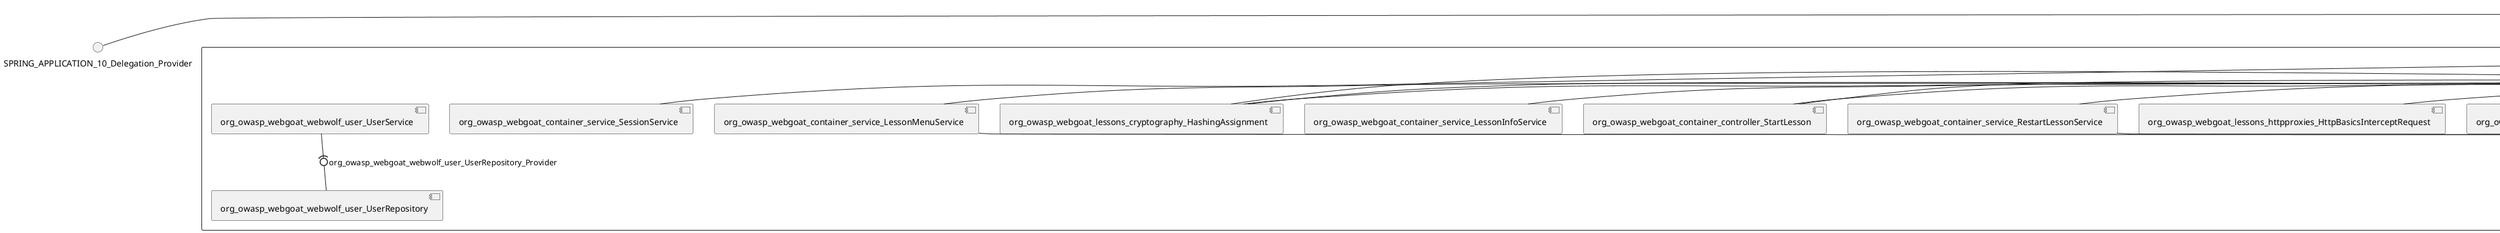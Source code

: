 @startuml
skinparam fixCircleLabelOverlapping true
skinparam componentStyle uml2
() SPRING_APPLICATION_10_Delegation_Provider
() SPRING_APPLICATION_11_Delegation_Provider
() SPRING_APPLICATION_12_Delegation_Provider
() SPRING_APPLICATION_13_Delegation_Provider
() SPRING_APPLICATION_14_Delegation_Provider
() SPRING_APPLICATION_15_Delegation_Provider
() SPRING_APPLICATION_16_Delegation_Provider
() SPRING_APPLICATION_2_Delegation_Provider
() SPRING_APPLICATION_3_Delegation_Provider
() SPRING_APPLICATION_4_Delegation_Provider
() SPRING_APPLICATION_5_Delegation_Provider
() SPRING_APPLICATION_6_Delegation_Provider
() SPRING_APPLICATION_7_Delegation_Provider
() SPRING_APPLICATION_8_Delegation_Provider
() SPRING_APPLICATION_9_Delegation_Provider
() SPRING_APPLICATION_BypassRestrictions_FieldRestrictions_POST_Delegation_Provider
() SPRING_APPLICATION_BypassRestrictions_frontendValidation_POST_Delegation_Provider
() SPRING_APPLICATION_ChromeDevTools_dummy_POST_Delegation_Provider
() SPRING_APPLICATION_ChromeDevTools_network_POST_Delegation_Provider
() SPRING_APPLICATION_CrossSiteScriptingStored_stored_xss_POST_Delegation_Provider
() SPRING_APPLICATION_CrossSiteScriptingStored_stored_xss_follow_up_POST_Delegation_Provider
() SPRING_APPLICATION_CrossSiteScripting_attack1_POST_Delegation_Provider
() SPRING_APPLICATION_CrossSiteScripting_attack3_POST_Delegation_Provider
() SPRING_APPLICATION_CrossSiteScripting_attack4_POST_Delegation_Provider
() SPRING_APPLICATION_CrossSiteScripting_attack5a_GET_Delegation_Provider
() SPRING_APPLICATION_CrossSiteScripting_attack6a_POST_Delegation_Provider
() SPRING_APPLICATION_CrossSiteScripting_dom_follow_up_POST_Delegation_Provider
() SPRING_APPLICATION_CrossSiteScripting_phone_home_xss_POST_Delegation_Provider
() SPRING_APPLICATION_CrossSiteScripting_quiz_GET_POST_Delegation_Provider
() SPRING_APPLICATION_Delegation_Provider
() SPRING_APPLICATION_GET_10_Delegation_Provider
() SPRING_APPLICATION_GET_11_Delegation_Provider
() SPRING_APPLICATION_GET_2_Delegation_Provider
() SPRING_APPLICATION_GET_3_Delegation_Provider
() SPRING_APPLICATION_GET_4_Delegation_Provider
() SPRING_APPLICATION_GET_5_Delegation_Provider
() SPRING_APPLICATION_GET_6_Delegation_Provider
() SPRING_APPLICATION_GET_7_Delegation_Provider
() SPRING_APPLICATION_GET_8_Delegation_Provider
() SPRING_APPLICATION_GET_9_Delegation_Provider
() SPRING_APPLICATION_GET_Delegation_Provider
() SPRING_APPLICATION_HtmlTampering_task_POST_Delegation_Provider
() SPRING_APPLICATION_HttpBasics_attack1_POST_Delegation_Provider
() SPRING_APPLICATION_HttpBasics_attack2_POST_Delegation_Provider
() SPRING_APPLICATION_IDOR_diff_attributes_POST_Delegation_Provider
() SPRING_APPLICATION_IDOR_login_POST_Delegation_Provider
() SPRING_APPLICATION_IDOR_profile_alt_path_POST_Delegation_Provider
() SPRING_APPLICATION_InsecureDeserialization_task_POST_Delegation_Provider
() SPRING_APPLICATION_InsecureLogin_Delegation_Provider
() SPRING_APPLICATION_JWT_decode_POST_Delegation_Provider
() SPRING_APPLICATION_JWT_jku_Delegation_Provider
() SPRING_APPLICATION_JWT_kid_Delegation_Provider
() SPRING_APPLICATION_JWT_quiz_GET_POST_Delegation_Provider
() SPRING_APPLICATION_JWT_refresh_Delegation_Provider
() SPRING_APPLICATION_JWT_secret_POST_Delegation_Provider
() SPRING_APPLICATION_JWT_votings_Delegation_Provider
() SPRING_APPLICATION_LogSpoofing_log_bleeding_POST_Delegation_Provider
() SPRING_APPLICATION_LogSpoofing_log_spoofing_POST_Delegation_Provider
() SPRING_APPLICATION_POST_10_Delegation_Provider
() SPRING_APPLICATION_POST_11_Delegation_Provider
() SPRING_APPLICATION_POST_12_Delegation_Provider
() SPRING_APPLICATION_POST_13_Delegation_Provider
() SPRING_APPLICATION_POST_14_Delegation_Provider
() SPRING_APPLICATION_POST_15_Delegation_Provider
() SPRING_APPLICATION_POST_16_Delegation_Provider
() SPRING_APPLICATION_POST_17_Delegation_Provider
() SPRING_APPLICATION_POST_18_Delegation_Provider
() SPRING_APPLICATION_POST_2_Delegation_Provider
() SPRING_APPLICATION_POST_3_Delegation_Provider
() SPRING_APPLICATION_POST_4_Delegation_Provider
() SPRING_APPLICATION_POST_5_Delegation_Provider
() SPRING_APPLICATION_POST_6_Delegation_Provider
() SPRING_APPLICATION_POST_7_Delegation_Provider
() SPRING_APPLICATION_POST_8_Delegation_Provider
() SPRING_APPLICATION_POST_9_Delegation_Provider
() SPRING_APPLICATION_POST_Delegation_Provider
() SPRING_APPLICATION_PUT_Delegation_Provider
() SPRING_APPLICATION_PasswordReset_ForgotPassword_create_password_reset_link_POST_Delegation_Provider
() SPRING_APPLICATION_PasswordReset_SecurityQuestions_POST_Delegation_Provider
() SPRING_APPLICATION_PasswordReset_reset_Delegation_Provider
() SPRING_APPLICATION_PasswordReset_simple_mail_reset_POST_Delegation_Provider
() SPRING_APPLICATION_PathTraversal_profile_picture_GET_Delegation_Provider
() SPRING_APPLICATION_PathTraversal_profile_picture_fix_GET_Delegation_Provider
() SPRING_APPLICATION_PathTraversal_profile_upload_POST_Delegation_Provider
() SPRING_APPLICATION_PathTraversal_profile_upload_fix_POST_Delegation_Provider
() SPRING_APPLICATION_PathTraversal_profile_upload_remove_user_input_POST_Delegation_Provider
() SPRING_APPLICATION_PathTraversal_random_POST_Delegation_Provider
() SPRING_APPLICATION_PathTraversal_random_picture_GET_Delegation_Provider
() SPRING_APPLICATION_PathTraversal_zip_slip_Delegation_Provider
() SPRING_APPLICATION_SSRF_task1_POST_Delegation_Provider
() SPRING_APPLICATION_SSRF_task2_POST_Delegation_Provider
() SPRING_APPLICATION_SecurePasswords_assignment_POST_Delegation_Provider
() SPRING_APPLICATION_SqlInjectionAdvanced_attack6a_POST_Delegation_Provider
() SPRING_APPLICATION_SqlInjectionAdvanced_attack6b_POST_Delegation_Provider
() SPRING_APPLICATION_SqlInjectionAdvanced_challenge_Login_POST_Delegation_Provider
() SPRING_APPLICATION_SqlInjectionAdvanced_challenge_PUT_Delegation_Provider
() SPRING_APPLICATION_SqlInjectionAdvanced_quiz_GET_POST_Delegation_Provider
() SPRING_APPLICATION_SqlInjectionMitigations_attack10a_POST_Delegation_Provider
() SPRING_APPLICATION_SqlInjectionMitigations_attack10b_POST_Delegation_Provider
() SPRING_APPLICATION_SqlInjectionMitigations_attack12a_POST_Delegation_Provider
() SPRING_APPLICATION_SqlInjectionMitigations_servers_GET_Delegation_Provider
() SPRING_APPLICATION_SqlInjection_assignment5a_POST_Delegation_Provider
() SPRING_APPLICATION_SqlInjection_assignment5b_POST_Delegation_Provider
() SPRING_APPLICATION_SqlInjection_attack10_POST_Delegation_Provider
() SPRING_APPLICATION_SqlInjection_attack2_POST_Delegation_Provider
() SPRING_APPLICATION_SqlInjection_attack3_POST_Delegation_Provider
() SPRING_APPLICATION_SqlInjection_attack4_POST_Delegation_Provider
() SPRING_APPLICATION_SqlInjection_attack5_POST_Delegation_Provider
() SPRING_APPLICATION_SqlInjection_attack8_POST_Delegation_Provider
() SPRING_APPLICATION_SqlInjection_attack9_POST_Delegation_Provider
() SPRING_APPLICATION_SqlOnlyInputValidationOnKeywords_attack_POST_Delegation_Provider
() SPRING_APPLICATION_SqlOnlyInputValidation_attack_POST_Delegation_Provider
() SPRING_APPLICATION_VulnerableComponents_attack1_POST_Delegation_Provider
() SPRING_APPLICATION_WebWolf_GET_Delegation_Provider
() SPRING_APPLICATION_WebWolf_landing_Delegation_Provider
() SPRING_APPLICATION_WebWolf_mail_Delegation_Provider
() SPRING_APPLICATION_challenge_1_POST_Delegation_Provider
() SPRING_APPLICATION_challenge_5_POST_Delegation_Provider
() SPRING_APPLICATION_challenge_7_Delegation_Provider
() SPRING_APPLICATION_challenge_8_Delegation_Provider
() SPRING_APPLICATION_challenge_logo_Delegation_Provider
() SPRING_APPLICATION_cia_quiz_GET_POST_Delegation_Provider
() SPRING_APPLICATION_clientSideFiltering_attack1_POST_Delegation_Provider
() SPRING_APPLICATION_clientSideFiltering_challenge_store_coupons_GET_Delegation_Provider
() SPRING_APPLICATION_clientSideFiltering_getItForFree_POST_Delegation_Provider
() SPRING_APPLICATION_clientSideFiltering_salaries_GET_Delegation_Provider
() SPRING_APPLICATION_crypto_encoding_basic_auth_POST_Delegation_Provider
() SPRING_APPLICATION_crypto_encoding_xor_POST_Delegation_Provider
() SPRING_APPLICATION_crypto_hashing_POST_Delegation_Provider
() SPRING_APPLICATION_crypto_secure_defaults_POST_Delegation_Provider
() SPRING_APPLICATION_crypto_signing_verify_POST_Delegation_Provider
() SPRING_APPLICATION_csrf_feedback_message_POST_Delegation_Provider
() SPRING_APPLICATION_csrf_review_POST_Delegation_Provider
() SPRING_APPLICATION_files_GET_Delegation_Provider
() SPRING_APPLICATION_fileupload_POST_Delegation_Provider
() SPRING_APPLICATION_jwt_Delegation_Provider
() SPRING_APPLICATION_landing_Delegation_Provider
() SPRING_APPLICATION_lesson_template_Delegation_Provider
() SPRING_APPLICATION_login_oauth_mvc_GET_Delegation_Provider
() SPRING_APPLICATION_mail_DELETE_GET_POST_Delegation_Provider
() SPRING_APPLICATION_register_mvc_POST_Delegation_Provider
() SPRING_APPLICATION_registration_GET_Delegation_Provider
() SPRING_APPLICATION_requests_GET_Delegation_Provider
() SPRING_APPLICATION_scoreboard_data_GET_Delegation_Provider
() SPRING_APPLICATION_server_directory_GET_Delegation_Provider
() SPRING_APPLICATION_service_debug_labels_mvc_Delegation_Provider
() SPRING_APPLICATION_service_lessonoverview_mvc_Delegation_Provider
() SPRING_APPLICATION_xxe_comments_GET_Delegation_Provider
rectangle System {
[org_owasp_webgoat_container_HammerHead] [[webgoat-webgoat.repository#_2zpPIm5SEe-nfrK2uHSA7A]]
[org_owasp_webgoat_container_WebWolfRedirect] [[webgoat-webgoat.repository#_2zpPIm5SEe-nfrK2uHSA7A]]
[org_owasp_webgoat_container_controller_StartLesson] [[webgoat-webgoat.repository#_2zpPIm5SEe-nfrK2uHSA7A]]
[org_owasp_webgoat_container_controller_Welcome] [[webgoat-webgoat.repository#_2zpPIm5SEe-nfrK2uHSA7A]]
[org_owasp_webgoat_container_i18n_PluginMessages_Provider] [[webgoat-webgoat.repository#_2zpPIm5SEe-nfrK2uHSA7A]]
[org_owasp_webgoat_container_report_ReportCardController] [[webgoat-webgoat.repository#_2zpPIm5SEe-nfrK2uHSA7A]]
[org_owasp_webgoat_container_service_EnvironmentService] [[webgoat-webgoat.repository#_2zpPIm5SEe-nfrK2uHSA7A]]
[org_owasp_webgoat_container_service_HintService] [[webgoat-webgoat.repository#_2zpPIm5SEe-nfrK2uHSA7A]]
[org_owasp_webgoat_container_service_LabelDebugService] [[webgoat-webgoat.repository#_2zpPIm5SEe-nfrK2uHSA7A]]
[org_owasp_webgoat_container_service_LabelService] [[webgoat-webgoat.repository#_2zpPIm5SEe-nfrK2uHSA7A]]
[org_owasp_webgoat_container_service_LessonInfoService] [[webgoat-webgoat.repository#_2zpPIm5SEe-nfrK2uHSA7A]]
[org_owasp_webgoat_container_service_LessonMenuService] [[webgoat-webgoat.repository#_2zpPIm5SEe-nfrK2uHSA7A]]
[org_owasp_webgoat_container_service_LessonProgressService] [[webgoat-webgoat.repository#_2zpPIm5SEe-nfrK2uHSA7A]]
[org_owasp_webgoat_container_service_LessonTitleService] [[webgoat-webgoat.repository#_2zpPIm5SEe-nfrK2uHSA7A]]
[org_owasp_webgoat_container_service_RestartLessonService] [[webgoat-webgoat.repository#_2zpPIm5SEe-nfrK2uHSA7A]]
[org_owasp_webgoat_container_service_SessionService] [[webgoat-webgoat.repository#_2zpPIm5SEe-nfrK2uHSA7A]]
[org_owasp_webgoat_container_session_UserSessionData_Provider] [[webgoat-webgoat.repository#_2zpPIm5SEe-nfrK2uHSA7A]]
[org_owasp_webgoat_container_session_WebSession_Provider] [[webgoat-webgoat.repository#_2zpPIm5SEe-nfrK2uHSA7A]]
[org_owasp_webgoat_container_users_RegistrationController] [[webgoat-webgoat.repository#_2zpPIm5SEe-nfrK2uHSA7A]]
[org_owasp_webgoat_container_users_Scoreboard] [[webgoat-webgoat.repository#_2zpPIm5SEe-nfrK2uHSA7A]]
[org_owasp_webgoat_container_users_UserProgressRepository] [[webgoat-webgoat.repository#_2zpPIm5SEe-nfrK2uHSA7A]]
[org_owasp_webgoat_container_users_UserRepository] [[webgoat-webgoat.repository#_2zpPIm5SEe-nfrK2uHSA7A]]
[org_owasp_webgoat_container_users_UserService] [[webgoat-webgoat.repository#_2zpPIm5SEe-nfrK2uHSA7A]]
[org_owasp_webgoat_lessons_authbypass_VerifyAccount] [[webgoat-webgoat.repository#_2zpPIm5SEe-nfrK2uHSA7A]]
[org_owasp_webgoat_lessons_bypassrestrictions_BypassRestrictionsFieldRestrictions] [[webgoat-webgoat.repository#_2zpPIm5SEe-nfrK2uHSA7A]]
[org_owasp_webgoat_lessons_bypassrestrictions_BypassRestrictionsFrontendValidation] [[webgoat-webgoat.repository#_2zpPIm5SEe-nfrK2uHSA7A]]
[org_owasp_webgoat_lessons_challenges_FlagController] [[webgoat-webgoat.repository#_2zpPIm5SEe-nfrK2uHSA7A]]
[org_owasp_webgoat_lessons_challenges_challenge1_Assignment1] [[webgoat-webgoat.repository#_2zpPIm5SEe-nfrK2uHSA7A]]
[org_owasp_webgoat_lessons_challenges_challenge1_ImageServlet] [[webgoat-webgoat.repository#_2zpPIm5SEe-nfrK2uHSA7A]]
[org_owasp_webgoat_lessons_challenges_challenge5_Assignment5] [[webgoat-webgoat.repository#_2zpPIm5SEe-nfrK2uHSA7A]]
[org_owasp_webgoat_lessons_challenges_challenge7_Assignment7] [[webgoat-webgoat.repository#_2zpPIm5SEe-nfrK2uHSA7A]]
[org_owasp_webgoat_lessons_challenges_challenge8_Assignment8] [[webgoat-webgoat.repository#_2zpPIm5SEe-nfrK2uHSA7A]]
[org_owasp_webgoat_lessons_chromedevtools_NetworkDummy] [[webgoat-webgoat.repository#_2zpPIm5SEe-nfrK2uHSA7A]]
[org_owasp_webgoat_lessons_chromedevtools_NetworkLesson] [[webgoat-webgoat.repository#_2zpPIm5SEe-nfrK2uHSA7A]]
[org_owasp_webgoat_lessons_cia_CIAQuiz] [[webgoat-webgoat.repository#_2zpPIm5SEe-nfrK2uHSA7A]]
[org_owasp_webgoat_lessons_clientsidefiltering_ClientSideFilteringAssignment] [[webgoat-webgoat.repository#_2zpPIm5SEe-nfrK2uHSA7A]]
[org_owasp_webgoat_lessons_clientsidefiltering_ClientSideFilteringFreeAssignment] [[webgoat-webgoat.repository#_2zpPIm5SEe-nfrK2uHSA7A]]
[org_owasp_webgoat_lessons_clientsidefiltering_Salaries] [[webgoat-webgoat.repository#_2zpPIm5SEe-nfrK2uHSA7A]]
[org_owasp_webgoat_lessons_clientsidefiltering_ShopEndpoint] [[webgoat-webgoat.repository#_2zpPIm5SEe-nfrK2uHSA7A]]
[org_owasp_webgoat_lessons_cryptography_EncodingAssignment] [[webgoat-webgoat.repository#_2zpPIm5SEe-nfrK2uHSA7A]]
[org_owasp_webgoat_lessons_cryptography_HashingAssignment] [[webgoat-webgoat.repository#_2zpPIm5SEe-nfrK2uHSA7A]]
[org_owasp_webgoat_lessons_cryptography_SecureDefaultsAssignment] [[webgoat-webgoat.repository#_2zpPIm5SEe-nfrK2uHSA7A]]
[org_owasp_webgoat_lessons_cryptography_SigningAssignment] [[webgoat-webgoat.repository#_2zpPIm5SEe-nfrK2uHSA7A]]
[org_owasp_webgoat_lessons_cryptography_XOREncodingAssignment] [[webgoat-webgoat.repository#_2zpPIm5SEe-nfrK2uHSA7A]]
[org_owasp_webgoat_lessons_csrf_CSRFConfirmFlag1] [[webgoat-webgoat.repository#_2zpPIm5SEe-nfrK2uHSA7A]]
[org_owasp_webgoat_lessons_csrf_CSRFFeedback] [[webgoat-webgoat.repository#_2zpPIm5SEe-nfrK2uHSA7A]]
[org_owasp_webgoat_lessons_csrf_CSRFGetFlag] [[webgoat-webgoat.repository#_2zpPIm5SEe-nfrK2uHSA7A]]
[org_owasp_webgoat_lessons_csrf_CSRFLogin] [[webgoat-webgoat.repository#_2zpPIm5SEe-nfrK2uHSA7A]]
[org_owasp_webgoat_lessons_csrf_ForgedReviews] [[webgoat-webgoat.repository#_2zpPIm5SEe-nfrK2uHSA7A]]
[org_owasp_webgoat_lessons_csrf_ObjectMapper_Provider] [[webgoat-webgoat.repository#_2zpPIm5SEe-nfrK2uHSA7A]]
[org_owasp_webgoat_lessons_deserialization_InsecureDeserializationTask] [[webgoat-webgoat.repository#_2zpPIm5SEe-nfrK2uHSA7A]]
[org_owasp_webgoat_lessons_hijacksession_HijackSessionAssignment] [[webgoat-webgoat.repository#_2zpPIm5SEe-nfrK2uHSA7A]]
[org_owasp_webgoat_lessons_hijacksession_cas_HijackSessionAuthenticationProvider] [[webgoat-webgoat.repository#_2zpPIm5SEe-nfrK2uHSA7A]]
[org_owasp_webgoat_lessons_htmltampering_HtmlTamperingTask] [[webgoat-webgoat.repository#_2zpPIm5SEe-nfrK2uHSA7A]]
[org_owasp_webgoat_lessons_httpbasics_HttpBasicsLesson] [[webgoat-webgoat.repository#_2zpPIm5SEe-nfrK2uHSA7A]]
[org_owasp_webgoat_lessons_httpbasics_HttpBasicsQuiz] [[webgoat-webgoat.repository#_2zpPIm5SEe-nfrK2uHSA7A]]
[org_owasp_webgoat_lessons_httpproxies_HttpBasicsInterceptRequest] [[webgoat-webgoat.repository#_2zpPIm5SEe-nfrK2uHSA7A]]
[org_owasp_webgoat_lessons_idor_IDORDiffAttributes] [[webgoat-webgoat.repository#_2zpPIm5SEe-nfrK2uHSA7A]]
[org_owasp_webgoat_lessons_idor_IDOREditOtherProfile] [[webgoat-webgoat.repository#_2zpPIm5SEe-nfrK2uHSA7A]]
[org_owasp_webgoat_lessons_idor_IDORLogin] [[webgoat-webgoat.repository#_2zpPIm5SEe-nfrK2uHSA7A]]
[org_owasp_webgoat_lessons_idor_IDORViewOtherProfile] [[webgoat-webgoat.repository#_2zpPIm5SEe-nfrK2uHSA7A]]
[org_owasp_webgoat_lessons_idor_IDORViewOwnProfile] [[webgoat-webgoat.repository#_2zpPIm5SEe-nfrK2uHSA7A]]
[org_owasp_webgoat_lessons_idor_IDORViewOwnProfileAltUrl] [[webgoat-webgoat.repository#_2zpPIm5SEe-nfrK2uHSA7A]]
[org_owasp_webgoat_lessons_insecurelogin_InsecureLoginTask] [[webgoat-webgoat.repository#_2zpPIm5SEe-nfrK2uHSA7A]]
[org_owasp_webgoat_lessons_jwt_JWTDecodeEndpoint] [[webgoat-webgoat.repository#_2zpPIm5SEe-nfrK2uHSA7A]]
[org_owasp_webgoat_lessons_jwt_JWTQuiz] [[webgoat-webgoat.repository#_2zpPIm5SEe-nfrK2uHSA7A]]
[org_owasp_webgoat_lessons_jwt_JWTRefreshEndpoint] [[webgoat-webgoat.repository#_2zpPIm5SEe-nfrK2uHSA7A]]
[org_owasp_webgoat_lessons_jwt_JWTSecretKeyEndpoint] [[webgoat-webgoat.repository#_2zpPIm5SEe-nfrK2uHSA7A]]
[org_owasp_webgoat_lessons_jwt_JWTVotesEndpoint] [[webgoat-webgoat.repository#_2zpPIm5SEe-nfrK2uHSA7A]]
[org_owasp_webgoat_lessons_jwt_claimmisuse_JWTHeaderJKUEndpoint] [[webgoat-webgoat.repository#_2zpPIm5SEe-nfrK2uHSA7A]]
[org_owasp_webgoat_lessons_jwt_claimmisuse_JWTHeaderKIDEndpoint] [[webgoat-webgoat.repository#_2zpPIm5SEe-nfrK2uHSA7A]]
[org_owasp_webgoat_lessons_lessontemplate_SampleAttack] [[webgoat-webgoat.repository#_2zpPIm5SEe-nfrK2uHSA7A]]
[org_owasp_webgoat_lessons_logging_LogBleedingTask] [[webgoat-webgoat.repository#_2zpPIm5SEe-nfrK2uHSA7A]]
[org_owasp_webgoat_lessons_logging_LogSpoofingTask] [[webgoat-webgoat.repository#_2zpPIm5SEe-nfrK2uHSA7A]]
[org_owasp_webgoat_lessons_missingac_MissingFunctionACHiddenMenus] [[webgoat-webgoat.repository#_2zpPIm5SEe-nfrK2uHSA7A]]
[org_owasp_webgoat_lessons_missingac_MissingFunctionACUsers] [[webgoat-webgoat.repository#_2zpPIm5SEe-nfrK2uHSA7A]]
[org_owasp_webgoat_lessons_missingac_MissingFunctionACYourHash] [[webgoat-webgoat.repository#_2zpPIm5SEe-nfrK2uHSA7A]]
[org_owasp_webgoat_lessons_missingac_MissingFunctionACYourHashAdmin] [[webgoat-webgoat.repository#_2zpPIm5SEe-nfrK2uHSA7A]]
[org_owasp_webgoat_lessons_passwordreset_QuestionsAssignment] [[webgoat-webgoat.repository#_2zpPIm5SEe-nfrK2uHSA7A]]
[org_owasp_webgoat_lessons_passwordreset_ResetLinkAssignment] [[webgoat-webgoat.repository#_2zpPIm5SEe-nfrK2uHSA7A]]
[org_owasp_webgoat_lessons_passwordreset_ResetLinkAssignmentForgotPassword] [[webgoat-webgoat.repository#_2zpPIm5SEe-nfrK2uHSA7A]]
[org_owasp_webgoat_lessons_passwordreset_SecurityQuestionAssignment] [[webgoat-webgoat.repository#_2zpPIm5SEe-nfrK2uHSA7A]]
[org_owasp_webgoat_lessons_passwordreset_SimpleMailAssignment] [[webgoat-webgoat.repository#_2zpPIm5SEe-nfrK2uHSA7A]]
[org_owasp_webgoat_lessons_passwordreset_TriedQuestions] [[webgoat-webgoat.repository#_2zpPIm5SEe-nfrK2uHSA7A]]
[org_owasp_webgoat_lessons_pathtraversal_ProfileUpload] [[webgoat-webgoat.repository#_2zpPIm5SEe-nfrK2uHSA7A]]
[org_owasp_webgoat_lessons_pathtraversal_ProfileUploadFix] [[webgoat-webgoat.repository#_2zpPIm5SEe-nfrK2uHSA7A]]
[org_owasp_webgoat_lessons_pathtraversal_ProfileUploadRemoveUserInput] [[webgoat-webgoat.repository#_2zpPIm5SEe-nfrK2uHSA7A]]
[org_owasp_webgoat_lessons_pathtraversal_ProfileUploadRetrieval] [[webgoat-webgoat.repository#_2zpPIm5SEe-nfrK2uHSA7A]]
[org_owasp_webgoat_lessons_pathtraversal_ProfileZipSlip] [[webgoat-webgoat.repository#_2zpPIm5SEe-nfrK2uHSA7A]]
[org_owasp_webgoat_lessons_securepasswords_SecurePasswordsAssignment] [[webgoat-webgoat.repository#_2zpPIm5SEe-nfrK2uHSA7A]]
[org_owasp_webgoat_lessons_spoofcookie_SpoofCookieAssignment] [[webgoat-webgoat.repository#_2zpPIm5SEe-nfrK2uHSA7A]]
[org_owasp_webgoat_lessons_sqlinjection_advanced_SqlInjectionChallenge] [[webgoat-webgoat.repository#_2zpPIm5SEe-nfrK2uHSA7A]]
[org_owasp_webgoat_lessons_sqlinjection_advanced_SqlInjectionChallengeLogin] [[webgoat-webgoat.repository#_2zpPIm5SEe-nfrK2uHSA7A]]
[org_owasp_webgoat_lessons_sqlinjection_advanced_SqlInjectionLesson6a] [[webgoat-webgoat.repository#_2zpPIm5SEe-nfrK2uHSA7A]]
[org_owasp_webgoat_lessons_sqlinjection_advanced_SqlInjectionLesson6b] [[webgoat-webgoat.repository#_2zpPIm5SEe-nfrK2uHSA7A]]
[org_owasp_webgoat_lessons_sqlinjection_advanced_SqlInjectionQuiz] [[webgoat-webgoat.repository#_2zpPIm5SEe-nfrK2uHSA7A]]
[org_owasp_webgoat_lessons_sqlinjection_introduction_SqlInjectionLesson10] [[webgoat-webgoat.repository#_2zpPIm5SEe-nfrK2uHSA7A]]
[org_owasp_webgoat_lessons_sqlinjection_introduction_SqlInjectionLesson2] [[webgoat-webgoat.repository#_2zpPIm5SEe-nfrK2uHSA7A]]
[org_owasp_webgoat_lessons_sqlinjection_introduction_SqlInjectionLesson3] [[webgoat-webgoat.repository#_2zpPIm5SEe-nfrK2uHSA7A]]
[org_owasp_webgoat_lessons_sqlinjection_introduction_SqlInjectionLesson4] [[webgoat-webgoat.repository#_2zpPIm5SEe-nfrK2uHSA7A]]
[org_owasp_webgoat_lessons_sqlinjection_introduction_SqlInjectionLesson5] [[webgoat-webgoat.repository#_2zpPIm5SEe-nfrK2uHSA7A]]
[org_owasp_webgoat_lessons_sqlinjection_introduction_SqlInjectionLesson5a] [[webgoat-webgoat.repository#_2zpPIm5SEe-nfrK2uHSA7A]]
[org_owasp_webgoat_lessons_sqlinjection_introduction_SqlInjectionLesson5b] [[webgoat-webgoat.repository#_2zpPIm5SEe-nfrK2uHSA7A]]
[org_owasp_webgoat_lessons_sqlinjection_introduction_SqlInjectionLesson8] [[webgoat-webgoat.repository#_2zpPIm5SEe-nfrK2uHSA7A]]
[org_owasp_webgoat_lessons_sqlinjection_introduction_SqlInjectionLesson9] [[webgoat-webgoat.repository#_2zpPIm5SEe-nfrK2uHSA7A]]
[org_owasp_webgoat_lessons_sqlinjection_mitigation_Servers] [[webgoat-webgoat.repository#_2zpPIm5SEe-nfrK2uHSA7A]]
[org_owasp_webgoat_lessons_sqlinjection_mitigation_SqlInjectionLesson10a] [[webgoat-webgoat.repository#_2zpPIm5SEe-nfrK2uHSA7A]]
[org_owasp_webgoat_lessons_sqlinjection_mitigation_SqlInjectionLesson10b] [[webgoat-webgoat.repository#_2zpPIm5SEe-nfrK2uHSA7A]]
[org_owasp_webgoat_lessons_sqlinjection_mitigation_SqlInjectionLesson13] [[webgoat-webgoat.repository#_2zpPIm5SEe-nfrK2uHSA7A]]
[org_owasp_webgoat_lessons_sqlinjection_mitigation_SqlOnlyInputValidation] [[webgoat-webgoat.repository#_2zpPIm5SEe-nfrK2uHSA7A]]
[org_owasp_webgoat_lessons_sqlinjection_mitigation_SqlOnlyInputValidationOnKeywords] [[webgoat-webgoat.repository#_2zpPIm5SEe-nfrK2uHSA7A]]
[org_owasp_webgoat_lessons_ssrf_SSRFTask1] [[webgoat-webgoat.repository#_2zpPIm5SEe-nfrK2uHSA7A]]
[org_owasp_webgoat_lessons_ssrf_SSRFTask2] [[webgoat-webgoat.repository#_2zpPIm5SEe-nfrK2uHSA7A]]
[org_owasp_webgoat_lessons_vulnerablecomponents_VulnerableComponentsLesson] [[webgoat-webgoat.repository#_2zpPIm5SEe-nfrK2uHSA7A]]
[org_owasp_webgoat_lessons_webwolfintroduction_LandingAssignment] [[webgoat-webgoat.repository#_2zpPIm5SEe-nfrK2uHSA7A]]
[org_owasp_webgoat_lessons_webwolfintroduction_MailAssignment] [[webgoat-webgoat.repository#_2zpPIm5SEe-nfrK2uHSA7A]]
[org_owasp_webgoat_lessons_xss_CrossSiteScriptingLesson1] [[webgoat-webgoat.repository#_2zpPIm5SEe-nfrK2uHSA7A]]
[org_owasp_webgoat_lessons_xss_CrossSiteScriptingLesson3] [[webgoat-webgoat.repository#_2zpPIm5SEe-nfrK2uHSA7A]]
[org_owasp_webgoat_lessons_xss_CrossSiteScriptingLesson4] [[webgoat-webgoat.repository#_2zpPIm5SEe-nfrK2uHSA7A]]
[org_owasp_webgoat_lessons_xss_CrossSiteScriptingLesson5a] [[webgoat-webgoat.repository#_2zpPIm5SEe-nfrK2uHSA7A]]
[org_owasp_webgoat_lessons_xss_CrossSiteScriptingLesson6a] [[webgoat-webgoat.repository#_2zpPIm5SEe-nfrK2uHSA7A]]
[org_owasp_webgoat_lessons_xss_CrossSiteScriptingQuiz] [[webgoat-webgoat.repository#_2zpPIm5SEe-nfrK2uHSA7A]]
[org_owasp_webgoat_lessons_xss_DOMCrossSiteScripting] [[webgoat-webgoat.repository#_2zpPIm5SEe-nfrK2uHSA7A]]
[org_owasp_webgoat_lessons_xss_DOMCrossSiteScriptingVerifier] [[webgoat-webgoat.repository#_2zpPIm5SEe-nfrK2uHSA7A]]
[org_owasp_webgoat_lessons_xss_stored_StoredCrossSiteScriptingVerifier] [[webgoat-webgoat.repository#_2zpPIm5SEe-nfrK2uHSA7A]]
[org_owasp_webgoat_lessons_xss_stored_StoredXssComments] [[webgoat-webgoat.repository#_2zpPIm5SEe-nfrK2uHSA7A]]
[org_owasp_webgoat_lessons_xxe_BlindSendFileAssignment] [[webgoat-webgoat.repository#_2zpPIm5SEe-nfrK2uHSA7A]]
[org_owasp_webgoat_lessons_xxe_CommentsCache] [[webgoat-webgoat.repository#_2zpPIm5SEe-nfrK2uHSA7A]]
[org_owasp_webgoat_lessons_xxe_CommentsEndpoint] [[webgoat-webgoat.repository#_2zpPIm5SEe-nfrK2uHSA7A]]
[org_owasp_webgoat_lessons_xxe_ContentTypeAssignment] [[webgoat-webgoat.repository#_2zpPIm5SEe-nfrK2uHSA7A]]
[org_owasp_webgoat_lessons_xxe_SimpleXXE] [[webgoat-webgoat.repository#_2zpPIm5SEe-nfrK2uHSA7A]]
[org_owasp_webgoat_webwolf_FileServer] [[webgoat-webgoat.repository#_2zpPIm5SEe-nfrK2uHSA7A]]
[org_owasp_webgoat_webwolf_jwt_JWTController] [[webgoat-webgoat.repository#_2zpPIm5SEe-nfrK2uHSA7A]]
[org_owasp_webgoat_webwolf_mailbox_MailboxController] [[webgoat-webgoat.repository#_2zpPIm5SEe-nfrK2uHSA7A]]
[org_owasp_webgoat_webwolf_mailbox_MailboxRepository] [[webgoat-webgoat.repository#_2zpPIm5SEe-nfrK2uHSA7A]]
[org_owasp_webgoat_webwolf_requests_LandingPage] [[webgoat-webgoat.repository#_2zpPIm5SEe-nfrK2uHSA7A]]
[org_owasp_webgoat_webwolf_requests_Requests] [[webgoat-webgoat.repository#_2zpPIm5SEe-nfrK2uHSA7A]]
[org_owasp_webgoat_webwolf_user_UserRepository] [[webgoat-webgoat.repository#_2zpPIm5SEe-nfrK2uHSA7A]]
[org_owasp_webgoat_webwolf_user_UserService] [[webgoat-webgoat.repository#_2zpPIm5SEe-nfrK2uHSA7A]]
port SPRING_APPLICATION_10_Provider
SPRING_APPLICATION_10_Delegation_Provider - SPRING_APPLICATION_10_Provider
SPRING_APPLICATION_10_Provider - [org_owasp_webgoat_container_service_LabelDebugService]
port SPRING_APPLICATION_11_Provider
SPRING_APPLICATION_11_Delegation_Provider - SPRING_APPLICATION_11_Provider
SPRING_APPLICATION_11_Provider - [org_owasp_webgoat_lessons_cryptography_HashingAssignment]
port SPRING_APPLICATION_12_Provider
SPRING_APPLICATION_12_Delegation_Provider - SPRING_APPLICATION_12_Provider
SPRING_APPLICATION_12_Provider - [org_owasp_webgoat_lessons_jwt_JWTSecretKeyEndpoint]
port SPRING_APPLICATION_13_Provider
SPRING_APPLICATION_13_Delegation_Provider - SPRING_APPLICATION_13_Provider
SPRING_APPLICATION_13_Provider - [org_owasp_webgoat_lessons_xxe_SimpleXXE]
port SPRING_APPLICATION_14_Provider
SPRING_APPLICATION_14_Delegation_Provider - SPRING_APPLICATION_14_Provider
SPRING_APPLICATION_14_Provider - [org_owasp_webgoat_container_service_SessionService]
port SPRING_APPLICATION_15_Provider
SPRING_APPLICATION_15_Delegation_Provider - SPRING_APPLICATION_15_Provider
SPRING_APPLICATION_15_Provider - [org_owasp_webgoat_container_service_LessonMenuService]
port SPRING_APPLICATION_16_Provider
SPRING_APPLICATION_16_Delegation_Provider - SPRING_APPLICATION_16_Provider
SPRING_APPLICATION_16_Provider - [org_owasp_webgoat_lessons_cryptography_HashingAssignment]
port SPRING_APPLICATION_2_Provider
SPRING_APPLICATION_2_Delegation_Provider - SPRING_APPLICATION_2_Provider
SPRING_APPLICATION_2_Provider - [org_owasp_webgoat_container_controller_StartLesson]
port SPRING_APPLICATION_3_Provider
SPRING_APPLICATION_3_Delegation_Provider - SPRING_APPLICATION_3_Provider
SPRING_APPLICATION_3_Provider - [org_owasp_webgoat_container_service_LessonInfoService]
port SPRING_APPLICATION_4_Provider
SPRING_APPLICATION_4_Delegation_Provider - SPRING_APPLICATION_4_Provider
SPRING_APPLICATION_4_Provider - [org_owasp_webgoat_container_controller_StartLesson]
port SPRING_APPLICATION_5_Provider
SPRING_APPLICATION_5_Delegation_Provider - SPRING_APPLICATION_5_Provider
SPRING_APPLICATION_5_Provider - [org_owasp_webgoat_container_service_RestartLessonService]
port SPRING_APPLICATION_6_Provider
SPRING_APPLICATION_6_Delegation_Provider - SPRING_APPLICATION_6_Provider
SPRING_APPLICATION_6_Provider - [org_owasp_webgoat_lessons_httpproxies_HttpBasicsInterceptRequest]
port SPRING_APPLICATION_7_Provider
SPRING_APPLICATION_7_Delegation_Provider - SPRING_APPLICATION_7_Provider
SPRING_APPLICATION_7_Provider - [org_owasp_webgoat_webwolf_FileServer]
port SPRING_APPLICATION_8_Provider
SPRING_APPLICATION_8_Delegation_Provider - SPRING_APPLICATION_8_Provider
SPRING_APPLICATION_8_Provider - [org_owasp_webgoat_container_HammerHead]
port SPRING_APPLICATION_9_Provider
SPRING_APPLICATION_9_Delegation_Provider - SPRING_APPLICATION_9_Provider
SPRING_APPLICATION_9_Provider - [org_owasp_webgoat_container_service_LessonTitleService]
port SPRING_APPLICATION_BypassRestrictions_FieldRestrictions_POST_Provider
SPRING_APPLICATION_BypassRestrictions_FieldRestrictions_POST_Delegation_Provider - SPRING_APPLICATION_BypassRestrictions_FieldRestrictions_POST_Provider
SPRING_APPLICATION_BypassRestrictions_FieldRestrictions_POST_Provider - [org_owasp_webgoat_lessons_bypassrestrictions_BypassRestrictionsFieldRestrictions]
port SPRING_APPLICATION_BypassRestrictions_frontendValidation_POST_Provider
SPRING_APPLICATION_BypassRestrictions_frontendValidation_POST_Delegation_Provider - SPRING_APPLICATION_BypassRestrictions_frontendValidation_POST_Provider
SPRING_APPLICATION_BypassRestrictions_frontendValidation_POST_Provider - [org_owasp_webgoat_lessons_bypassrestrictions_BypassRestrictionsFrontendValidation]
port SPRING_APPLICATION_ChromeDevTools_dummy_POST_Provider
SPRING_APPLICATION_ChromeDevTools_dummy_POST_Delegation_Provider - SPRING_APPLICATION_ChromeDevTools_dummy_POST_Provider
SPRING_APPLICATION_ChromeDevTools_dummy_POST_Provider - [org_owasp_webgoat_lessons_chromedevtools_NetworkDummy]
port SPRING_APPLICATION_ChromeDevTools_network_POST_Provider
SPRING_APPLICATION_ChromeDevTools_network_POST_Delegation_Provider - SPRING_APPLICATION_ChromeDevTools_network_POST_Provider
SPRING_APPLICATION_ChromeDevTools_network_POST_Provider - [org_owasp_webgoat_lessons_chromedevtools_NetworkLesson]
port SPRING_APPLICATION_CrossSiteScriptingStored_stored_xss_POST_Provider
SPRING_APPLICATION_CrossSiteScriptingStored_stored_xss_POST_Delegation_Provider - SPRING_APPLICATION_CrossSiteScriptingStored_stored_xss_POST_Provider
SPRING_APPLICATION_CrossSiteScriptingStored_stored_xss_POST_Provider - [org_owasp_webgoat_lessons_xss_stored_StoredXssComments]
port SPRING_APPLICATION_CrossSiteScriptingStored_stored_xss_follow_up_POST_Provider
SPRING_APPLICATION_CrossSiteScriptingStored_stored_xss_follow_up_POST_Delegation_Provider - SPRING_APPLICATION_CrossSiteScriptingStored_stored_xss_follow_up_POST_Provider
SPRING_APPLICATION_CrossSiteScriptingStored_stored_xss_follow_up_POST_Provider - [org_owasp_webgoat_lessons_xss_stored_StoredCrossSiteScriptingVerifier]
port SPRING_APPLICATION_CrossSiteScripting_attack1_POST_Provider
SPRING_APPLICATION_CrossSiteScripting_attack1_POST_Delegation_Provider - SPRING_APPLICATION_CrossSiteScripting_attack1_POST_Provider
SPRING_APPLICATION_CrossSiteScripting_attack1_POST_Provider - [org_owasp_webgoat_lessons_xss_CrossSiteScriptingLesson1]
port SPRING_APPLICATION_CrossSiteScripting_attack3_POST_Provider
SPRING_APPLICATION_CrossSiteScripting_attack3_POST_Delegation_Provider - SPRING_APPLICATION_CrossSiteScripting_attack3_POST_Provider
SPRING_APPLICATION_CrossSiteScripting_attack3_POST_Provider - [org_owasp_webgoat_lessons_xss_CrossSiteScriptingLesson3]
port SPRING_APPLICATION_CrossSiteScripting_attack4_POST_Provider
SPRING_APPLICATION_CrossSiteScripting_attack4_POST_Delegation_Provider - SPRING_APPLICATION_CrossSiteScripting_attack4_POST_Provider
SPRING_APPLICATION_CrossSiteScripting_attack4_POST_Provider - [org_owasp_webgoat_lessons_xss_CrossSiteScriptingLesson4]
port SPRING_APPLICATION_CrossSiteScripting_attack5a_GET_Provider
SPRING_APPLICATION_CrossSiteScripting_attack5a_GET_Delegation_Provider - SPRING_APPLICATION_CrossSiteScripting_attack5a_GET_Provider
SPRING_APPLICATION_CrossSiteScripting_attack5a_GET_Provider - [org_owasp_webgoat_lessons_xss_CrossSiteScriptingLesson5a]
port SPRING_APPLICATION_CrossSiteScripting_attack6a_POST_Provider
SPRING_APPLICATION_CrossSiteScripting_attack6a_POST_Delegation_Provider - SPRING_APPLICATION_CrossSiteScripting_attack6a_POST_Provider
SPRING_APPLICATION_CrossSiteScripting_attack6a_POST_Provider - [org_owasp_webgoat_lessons_xss_CrossSiteScriptingLesson6a]
port SPRING_APPLICATION_CrossSiteScripting_dom_follow_up_POST_Provider
SPRING_APPLICATION_CrossSiteScripting_dom_follow_up_POST_Delegation_Provider - SPRING_APPLICATION_CrossSiteScripting_dom_follow_up_POST_Provider
SPRING_APPLICATION_CrossSiteScripting_dom_follow_up_POST_Provider - [org_owasp_webgoat_lessons_xss_DOMCrossSiteScriptingVerifier]
port SPRING_APPLICATION_CrossSiteScripting_phone_home_xss_POST_Provider
SPRING_APPLICATION_CrossSiteScripting_phone_home_xss_POST_Delegation_Provider - SPRING_APPLICATION_CrossSiteScripting_phone_home_xss_POST_Provider
SPRING_APPLICATION_CrossSiteScripting_phone_home_xss_POST_Provider - [org_owasp_webgoat_lessons_xss_DOMCrossSiteScripting]
port SPRING_APPLICATION_CrossSiteScripting_quiz_GET_POST_Provider
SPRING_APPLICATION_CrossSiteScripting_quiz_GET_POST_Delegation_Provider - SPRING_APPLICATION_CrossSiteScripting_quiz_GET_POST_Provider
SPRING_APPLICATION_CrossSiteScripting_quiz_GET_POST_Provider - [org_owasp_webgoat_lessons_xss_CrossSiteScriptingQuiz]
port SPRING_APPLICATION_Provider
SPRING_APPLICATION_Delegation_Provider - SPRING_APPLICATION_Provider
SPRING_APPLICATION_Provider - [org_owasp_webgoat_lessons_cryptography_SigningAssignment]
port SPRING_APPLICATION_GET_10_Provider
SPRING_APPLICATION_GET_10_Delegation_Provider - SPRING_APPLICATION_GET_10_Provider
SPRING_APPLICATION_GET_10_Provider - [org_owasp_webgoat_lessons_idor_IDORViewOwnProfile]
port SPRING_APPLICATION_GET_11_Provider
SPRING_APPLICATION_GET_11_Delegation_Provider - SPRING_APPLICATION_GET_11_Provider
SPRING_APPLICATION_GET_11_Provider - [org_owasp_webgoat_container_service_LabelService]
port SPRING_APPLICATION_GET_2_Provider
SPRING_APPLICATION_GET_2_Delegation_Provider - SPRING_APPLICATION_GET_2_Provider
SPRING_APPLICATION_GET_2_Provider - [org_owasp_webgoat_lessons_missingac_MissingFunctionACUsers]
port SPRING_APPLICATION_GET_3_Provider
SPRING_APPLICATION_GET_3_Delegation_Provider - SPRING_APPLICATION_GET_3_Provider
SPRING_APPLICATION_GET_3_Provider - [org_owasp_webgoat_lessons_spoofcookie_SpoofCookieAssignment]
port SPRING_APPLICATION_GET_4_Provider
SPRING_APPLICATION_GET_4_Delegation_Provider - SPRING_APPLICATION_GET_4_Provider
SPRING_APPLICATION_GET_4_Provider - [org_owasp_webgoat_lessons_cryptography_EncodingAssignment]
port SPRING_APPLICATION_GET_5_Provider
SPRING_APPLICATION_GET_5_Delegation_Provider - SPRING_APPLICATION_GET_5_Provider
SPRING_APPLICATION_GET_5_Provider - [org_owasp_webgoat_container_report_ReportCardController]
port SPRING_APPLICATION_GET_6_Provider
SPRING_APPLICATION_GET_6_Delegation_Provider - SPRING_APPLICATION_GET_6_Provider
SPRING_APPLICATION_GET_6_Provider - [org_owasp_webgoat_container_service_HintService]
port SPRING_APPLICATION_GET_7_Provider
SPRING_APPLICATION_GET_7_Delegation_Provider - SPRING_APPLICATION_GET_7_Provider
SPRING_APPLICATION_GET_7_Provider - [org_owasp_webgoat_lessons_idor_IDORViewOtherProfile]
port SPRING_APPLICATION_GET_8_Provider
SPRING_APPLICATION_GET_8_Delegation_Provider - SPRING_APPLICATION_GET_8_Provider
SPRING_APPLICATION_GET_8_Provider - [org_owasp_webgoat_lessons_xss_stored_StoredXssComments]
port SPRING_APPLICATION_GET_9_Provider
SPRING_APPLICATION_GET_9_Delegation_Provider - SPRING_APPLICATION_GET_9_Provider
SPRING_APPLICATION_GET_9_Provider - [org_owasp_webgoat_container_controller_Welcome]
port SPRING_APPLICATION_GET_Provider
SPRING_APPLICATION_GET_Delegation_Provider - SPRING_APPLICATION_GET_Provider
SPRING_APPLICATION_GET_Provider - [org_owasp_webgoat_lessons_csrf_ForgedReviews]
port SPRING_APPLICATION_HtmlTampering_task_POST_Provider
SPRING_APPLICATION_HtmlTampering_task_POST_Delegation_Provider - SPRING_APPLICATION_HtmlTampering_task_POST_Provider
SPRING_APPLICATION_HtmlTampering_task_POST_Provider - [org_owasp_webgoat_lessons_htmltampering_HtmlTamperingTask]
port SPRING_APPLICATION_HttpBasics_attack1_POST_Provider
SPRING_APPLICATION_HttpBasics_attack1_POST_Delegation_Provider - SPRING_APPLICATION_HttpBasics_attack1_POST_Provider
SPRING_APPLICATION_HttpBasics_attack1_POST_Provider - [org_owasp_webgoat_lessons_httpbasics_HttpBasicsLesson]
port SPRING_APPLICATION_HttpBasics_attack2_POST_Provider
SPRING_APPLICATION_HttpBasics_attack2_POST_Delegation_Provider - SPRING_APPLICATION_HttpBasics_attack2_POST_Provider
SPRING_APPLICATION_HttpBasics_attack2_POST_Provider - [org_owasp_webgoat_lessons_httpbasics_HttpBasicsQuiz]
port SPRING_APPLICATION_IDOR_diff_attributes_POST_Provider
SPRING_APPLICATION_IDOR_diff_attributes_POST_Delegation_Provider - SPRING_APPLICATION_IDOR_diff_attributes_POST_Provider
SPRING_APPLICATION_IDOR_diff_attributes_POST_Provider - [org_owasp_webgoat_lessons_idor_IDORDiffAttributes]
port SPRING_APPLICATION_IDOR_login_POST_Provider
SPRING_APPLICATION_IDOR_login_POST_Delegation_Provider - SPRING_APPLICATION_IDOR_login_POST_Provider
SPRING_APPLICATION_IDOR_login_POST_Provider - [org_owasp_webgoat_lessons_idor_IDORLogin]
port SPRING_APPLICATION_IDOR_profile_alt_path_POST_Provider
SPRING_APPLICATION_IDOR_profile_alt_path_POST_Delegation_Provider - SPRING_APPLICATION_IDOR_profile_alt_path_POST_Provider
SPRING_APPLICATION_IDOR_profile_alt_path_POST_Provider - [org_owasp_webgoat_lessons_idor_IDORViewOwnProfileAltUrl]
port SPRING_APPLICATION_InsecureDeserialization_task_POST_Provider
SPRING_APPLICATION_InsecureDeserialization_task_POST_Delegation_Provider - SPRING_APPLICATION_InsecureDeserialization_task_POST_Provider
SPRING_APPLICATION_InsecureDeserialization_task_POST_Provider - [org_owasp_webgoat_lessons_deserialization_InsecureDeserializationTask]
port SPRING_APPLICATION_InsecureLogin_Provider
SPRING_APPLICATION_InsecureLogin_Delegation_Provider - SPRING_APPLICATION_InsecureLogin_Provider
SPRING_APPLICATION_InsecureLogin_Provider - [org_owasp_webgoat_lessons_insecurelogin_InsecureLoginTask]
port SPRING_APPLICATION_JWT_decode_POST_Provider
SPRING_APPLICATION_JWT_decode_POST_Delegation_Provider - SPRING_APPLICATION_JWT_decode_POST_Provider
SPRING_APPLICATION_JWT_decode_POST_Provider - [org_owasp_webgoat_lessons_jwt_JWTDecodeEndpoint]
port SPRING_APPLICATION_JWT_jku_Provider
SPRING_APPLICATION_JWT_jku_Delegation_Provider - SPRING_APPLICATION_JWT_jku_Provider
SPRING_APPLICATION_JWT_jku_Provider - [org_owasp_webgoat_lessons_jwt_claimmisuse_JWTHeaderJKUEndpoint]
port SPRING_APPLICATION_JWT_kid_Provider
SPRING_APPLICATION_JWT_kid_Delegation_Provider - SPRING_APPLICATION_JWT_kid_Provider
SPRING_APPLICATION_JWT_kid_Provider - [org_owasp_webgoat_lessons_jwt_claimmisuse_JWTHeaderKIDEndpoint]
port SPRING_APPLICATION_JWT_quiz_GET_POST_Provider
SPRING_APPLICATION_JWT_quiz_GET_POST_Delegation_Provider - SPRING_APPLICATION_JWT_quiz_GET_POST_Provider
SPRING_APPLICATION_JWT_quiz_GET_POST_Provider - [org_owasp_webgoat_lessons_jwt_JWTQuiz]
port SPRING_APPLICATION_JWT_refresh_Provider
SPRING_APPLICATION_JWT_refresh_Delegation_Provider - SPRING_APPLICATION_JWT_refresh_Provider
SPRING_APPLICATION_JWT_refresh_Provider - [org_owasp_webgoat_lessons_jwt_JWTRefreshEndpoint]
port SPRING_APPLICATION_JWT_secret_POST_Provider
SPRING_APPLICATION_JWT_secret_POST_Delegation_Provider - SPRING_APPLICATION_JWT_secret_POST_Provider
SPRING_APPLICATION_JWT_secret_POST_Provider - [org_owasp_webgoat_lessons_jwt_JWTSecretKeyEndpoint]
port SPRING_APPLICATION_JWT_votings_Provider
SPRING_APPLICATION_JWT_votings_Delegation_Provider - SPRING_APPLICATION_JWT_votings_Provider
SPRING_APPLICATION_JWT_votings_Provider - [org_owasp_webgoat_lessons_jwt_JWTVotesEndpoint]
port SPRING_APPLICATION_LogSpoofing_log_bleeding_POST_Provider
SPRING_APPLICATION_LogSpoofing_log_bleeding_POST_Delegation_Provider - SPRING_APPLICATION_LogSpoofing_log_bleeding_POST_Provider
SPRING_APPLICATION_LogSpoofing_log_bleeding_POST_Provider - [org_owasp_webgoat_lessons_logging_LogBleedingTask]
port SPRING_APPLICATION_LogSpoofing_log_spoofing_POST_Provider
SPRING_APPLICATION_LogSpoofing_log_spoofing_POST_Delegation_Provider - SPRING_APPLICATION_LogSpoofing_log_spoofing_POST_Provider
SPRING_APPLICATION_LogSpoofing_log_spoofing_POST_Provider - [org_owasp_webgoat_lessons_logging_LogSpoofingTask]
port SPRING_APPLICATION_POST_10_Provider
SPRING_APPLICATION_POST_10_Delegation_Provider - SPRING_APPLICATION_POST_10_Provider
SPRING_APPLICATION_POST_10_Provider - [org_owasp_webgoat_lessons_passwordreset_SimpleMailAssignment]
port SPRING_APPLICATION_POST_11_Provider
SPRING_APPLICATION_POST_11_Delegation_Provider - SPRING_APPLICATION_POST_11_Provider
SPRING_APPLICATION_POST_11_Provider - [org_owasp_webgoat_lessons_csrf_CSRFFeedback]
port SPRING_APPLICATION_POST_12_Provider
SPRING_APPLICATION_POST_12_Delegation_Provider - SPRING_APPLICATION_POST_12_Provider
SPRING_APPLICATION_POST_12_Provider - [org_owasp_webgoat_lessons_missingac_MissingFunctionACUsers]
port SPRING_APPLICATION_POST_13_Provider
SPRING_APPLICATION_POST_13_Delegation_Provider - SPRING_APPLICATION_POST_13_Provider
SPRING_APPLICATION_POST_13_Provider - [org_owasp_webgoat_lessons_missingac_MissingFunctionACHiddenMenus]
port SPRING_APPLICATION_POST_14_Provider
SPRING_APPLICATION_POST_14_Delegation_Provider - SPRING_APPLICATION_POST_14_Provider
SPRING_APPLICATION_POST_14_Provider - [org_owasp_webgoat_lessons_xxe_BlindSendFileAssignment]
port SPRING_APPLICATION_POST_15_Provider
SPRING_APPLICATION_POST_15_Delegation_Provider - SPRING_APPLICATION_POST_15_Provider
SPRING_APPLICATION_POST_15_Provider - [org_owasp_webgoat_lessons_passwordreset_QuestionsAssignment]
port SPRING_APPLICATION_POST_16_Provider
SPRING_APPLICATION_POST_16_Delegation_Provider - SPRING_APPLICATION_POST_16_Provider
SPRING_APPLICATION_POST_16_Provider - [org_owasp_webgoat_lessons_missingac_MissingFunctionACYourHash]
port SPRING_APPLICATION_POST_17_Provider
SPRING_APPLICATION_POST_17_Delegation_Provider - SPRING_APPLICATION_POST_17_Provider
SPRING_APPLICATION_POST_17_Provider - [org_owasp_webgoat_lessons_spoofcookie_SpoofCookieAssignment]
port SPRING_APPLICATION_POST_18_Provider
SPRING_APPLICATION_POST_18_Delegation_Provider - SPRING_APPLICATION_POST_18_Provider
SPRING_APPLICATION_POST_18_Provider - [org_owasp_webgoat_lessons_xxe_SimpleXXE]
port SPRING_APPLICATION_POST_2_Provider
SPRING_APPLICATION_POST_2_Delegation_Provider - SPRING_APPLICATION_POST_2_Provider
SPRING_APPLICATION_POST_2_Provider - [org_owasp_webgoat_lessons_authbypass_VerifyAccount]
port SPRING_APPLICATION_POST_3_Provider
SPRING_APPLICATION_POST_3_Delegation_Provider - SPRING_APPLICATION_POST_3_Provider
SPRING_APPLICATION_POST_3_Provider - [org_owasp_webgoat_lessons_hijacksession_HijackSessionAssignment]
port SPRING_APPLICATION_POST_4_Provider
SPRING_APPLICATION_POST_4_Delegation_Provider - SPRING_APPLICATION_POST_4_Provider
SPRING_APPLICATION_POST_4_Provider - [org_owasp_webgoat_lessons_chromedevtools_NetworkLesson]
port SPRING_APPLICATION_POST_5_Provider
SPRING_APPLICATION_POST_5_Delegation_Provider - SPRING_APPLICATION_POST_5_Provider
SPRING_APPLICATION_POST_5_Provider - [org_owasp_webgoat_lessons_csrf_CSRFConfirmFlag1]
port SPRING_APPLICATION_POST_6_Provider
SPRING_APPLICATION_POST_6_Delegation_Provider - SPRING_APPLICATION_POST_6_Provider
SPRING_APPLICATION_POST_6_Provider - [org_owasp_webgoat_lessons_missingac_MissingFunctionACYourHashAdmin]
port SPRING_APPLICATION_POST_7_Provider
SPRING_APPLICATION_POST_7_Delegation_Provider - SPRING_APPLICATION_POST_7_Provider
SPRING_APPLICATION_POST_7_Provider - [org_owasp_webgoat_lessons_csrf_CSRFGetFlag]
port SPRING_APPLICATION_POST_8_Provider
SPRING_APPLICATION_POST_8_Delegation_Provider - SPRING_APPLICATION_POST_8_Provider
SPRING_APPLICATION_POST_8_Provider - [org_owasp_webgoat_lessons_xxe_ContentTypeAssignment]
port SPRING_APPLICATION_POST_9_Provider
SPRING_APPLICATION_POST_9_Delegation_Provider - SPRING_APPLICATION_POST_9_Provider
SPRING_APPLICATION_POST_9_Provider - [org_owasp_webgoat_lessons_challenges_FlagController]
port SPRING_APPLICATION_POST_Provider
SPRING_APPLICATION_POST_Delegation_Provider - SPRING_APPLICATION_POST_Provider
SPRING_APPLICATION_POST_Provider - [org_owasp_webgoat_lessons_csrf_CSRFLogin]
port SPRING_APPLICATION_PUT_Provider
SPRING_APPLICATION_PUT_Delegation_Provider - SPRING_APPLICATION_PUT_Provider
SPRING_APPLICATION_PUT_Provider - [org_owasp_webgoat_lessons_idor_IDOREditOtherProfile]
port SPRING_APPLICATION_PasswordReset_ForgotPassword_create_password_reset_link_POST_Provider
SPRING_APPLICATION_PasswordReset_ForgotPassword_create_password_reset_link_POST_Delegation_Provider - SPRING_APPLICATION_PasswordReset_ForgotPassword_create_password_reset_link_POST_Provider
SPRING_APPLICATION_PasswordReset_ForgotPassword_create_password_reset_link_POST_Provider - [org_owasp_webgoat_lessons_passwordreset_ResetLinkAssignmentForgotPassword]
port SPRING_APPLICATION_PasswordReset_SecurityQuestions_POST_Provider
SPRING_APPLICATION_PasswordReset_SecurityQuestions_POST_Delegation_Provider - SPRING_APPLICATION_PasswordReset_SecurityQuestions_POST_Provider
SPRING_APPLICATION_PasswordReset_SecurityQuestions_POST_Provider - [org_owasp_webgoat_lessons_passwordreset_SecurityQuestionAssignment]
port SPRING_APPLICATION_PasswordReset_reset_Provider
SPRING_APPLICATION_PasswordReset_reset_Delegation_Provider - SPRING_APPLICATION_PasswordReset_reset_Provider
SPRING_APPLICATION_PasswordReset_reset_Provider - [org_owasp_webgoat_lessons_passwordreset_ResetLinkAssignment]
port SPRING_APPLICATION_PasswordReset_simple_mail_reset_POST_Provider
SPRING_APPLICATION_PasswordReset_simple_mail_reset_POST_Delegation_Provider - SPRING_APPLICATION_PasswordReset_simple_mail_reset_POST_Provider
SPRING_APPLICATION_PasswordReset_simple_mail_reset_POST_Provider - [org_owasp_webgoat_lessons_passwordreset_SimpleMailAssignment]
port SPRING_APPLICATION_PathTraversal_profile_picture_GET_Provider
SPRING_APPLICATION_PathTraversal_profile_picture_GET_Delegation_Provider - SPRING_APPLICATION_PathTraversal_profile_picture_GET_Provider
SPRING_APPLICATION_PathTraversal_profile_picture_GET_Provider - [org_owasp_webgoat_lessons_pathtraversal_ProfileUpload]
port SPRING_APPLICATION_PathTraversal_profile_picture_fix_GET_Provider
SPRING_APPLICATION_PathTraversal_profile_picture_fix_GET_Delegation_Provider - SPRING_APPLICATION_PathTraversal_profile_picture_fix_GET_Provider
SPRING_APPLICATION_PathTraversal_profile_picture_fix_GET_Provider - [org_owasp_webgoat_lessons_pathtraversal_ProfileUploadFix]
port SPRING_APPLICATION_PathTraversal_profile_upload_POST_Provider
SPRING_APPLICATION_PathTraversal_profile_upload_POST_Delegation_Provider - SPRING_APPLICATION_PathTraversal_profile_upload_POST_Provider
SPRING_APPLICATION_PathTraversal_profile_upload_POST_Provider - [org_owasp_webgoat_lessons_pathtraversal_ProfileUpload]
port SPRING_APPLICATION_PathTraversal_profile_upload_fix_POST_Provider
SPRING_APPLICATION_PathTraversal_profile_upload_fix_POST_Delegation_Provider - SPRING_APPLICATION_PathTraversal_profile_upload_fix_POST_Provider
SPRING_APPLICATION_PathTraversal_profile_upload_fix_POST_Provider - [org_owasp_webgoat_lessons_pathtraversal_ProfileUploadFix]
port SPRING_APPLICATION_PathTraversal_profile_upload_remove_user_input_POST_Provider
SPRING_APPLICATION_PathTraversal_profile_upload_remove_user_input_POST_Delegation_Provider - SPRING_APPLICATION_PathTraversal_profile_upload_remove_user_input_POST_Provider
SPRING_APPLICATION_PathTraversal_profile_upload_remove_user_input_POST_Provider - [org_owasp_webgoat_lessons_pathtraversal_ProfileUploadRemoveUserInput]
port SPRING_APPLICATION_PathTraversal_random_POST_Provider
SPRING_APPLICATION_PathTraversal_random_POST_Delegation_Provider - SPRING_APPLICATION_PathTraversal_random_POST_Provider
SPRING_APPLICATION_PathTraversal_random_POST_Provider - [org_owasp_webgoat_lessons_pathtraversal_ProfileUploadRetrieval]
port SPRING_APPLICATION_PathTraversal_random_picture_GET_Provider
SPRING_APPLICATION_PathTraversal_random_picture_GET_Delegation_Provider - SPRING_APPLICATION_PathTraversal_random_picture_GET_Provider
SPRING_APPLICATION_PathTraversal_random_picture_GET_Provider - [org_owasp_webgoat_lessons_pathtraversal_ProfileUploadRetrieval]
port SPRING_APPLICATION_PathTraversal_zip_slip_Provider
SPRING_APPLICATION_PathTraversal_zip_slip_Delegation_Provider - SPRING_APPLICATION_PathTraversal_zip_slip_Provider
SPRING_APPLICATION_PathTraversal_zip_slip_Provider - [org_owasp_webgoat_lessons_pathtraversal_ProfileZipSlip]
port SPRING_APPLICATION_SSRF_task1_POST_Provider
SPRING_APPLICATION_SSRF_task1_POST_Delegation_Provider - SPRING_APPLICATION_SSRF_task1_POST_Provider
SPRING_APPLICATION_SSRF_task1_POST_Provider - [org_owasp_webgoat_lessons_ssrf_SSRFTask1]
port SPRING_APPLICATION_SSRF_task2_POST_Provider
SPRING_APPLICATION_SSRF_task2_POST_Delegation_Provider - SPRING_APPLICATION_SSRF_task2_POST_Provider
SPRING_APPLICATION_SSRF_task2_POST_Provider - [org_owasp_webgoat_lessons_ssrf_SSRFTask2]
port SPRING_APPLICATION_SecurePasswords_assignment_POST_Provider
SPRING_APPLICATION_SecurePasswords_assignment_POST_Delegation_Provider - SPRING_APPLICATION_SecurePasswords_assignment_POST_Provider
SPRING_APPLICATION_SecurePasswords_assignment_POST_Provider - [org_owasp_webgoat_lessons_securepasswords_SecurePasswordsAssignment]
port SPRING_APPLICATION_SqlInjectionAdvanced_attack6a_POST_Provider
SPRING_APPLICATION_SqlInjectionAdvanced_attack6a_POST_Delegation_Provider - SPRING_APPLICATION_SqlInjectionAdvanced_attack6a_POST_Provider
SPRING_APPLICATION_SqlInjectionAdvanced_attack6a_POST_Provider - [org_owasp_webgoat_lessons_sqlinjection_advanced_SqlInjectionLesson6a]
port SPRING_APPLICATION_SqlInjectionAdvanced_attack6b_POST_Provider
SPRING_APPLICATION_SqlInjectionAdvanced_attack6b_POST_Delegation_Provider - SPRING_APPLICATION_SqlInjectionAdvanced_attack6b_POST_Provider
SPRING_APPLICATION_SqlInjectionAdvanced_attack6b_POST_Provider - [org_owasp_webgoat_lessons_sqlinjection_advanced_SqlInjectionLesson6b]
port SPRING_APPLICATION_SqlInjectionAdvanced_challenge_Login_POST_Provider
SPRING_APPLICATION_SqlInjectionAdvanced_challenge_Login_POST_Delegation_Provider - SPRING_APPLICATION_SqlInjectionAdvanced_challenge_Login_POST_Provider
SPRING_APPLICATION_SqlInjectionAdvanced_challenge_Login_POST_Provider - [org_owasp_webgoat_lessons_sqlinjection_advanced_SqlInjectionChallengeLogin]
port SPRING_APPLICATION_SqlInjectionAdvanced_challenge_PUT_Provider
SPRING_APPLICATION_SqlInjectionAdvanced_challenge_PUT_Delegation_Provider - SPRING_APPLICATION_SqlInjectionAdvanced_challenge_PUT_Provider
SPRING_APPLICATION_SqlInjectionAdvanced_challenge_PUT_Provider - [org_owasp_webgoat_lessons_sqlinjection_advanced_SqlInjectionChallenge]
port SPRING_APPLICATION_SqlInjectionAdvanced_quiz_GET_POST_Provider
SPRING_APPLICATION_SqlInjectionAdvanced_quiz_GET_POST_Delegation_Provider - SPRING_APPLICATION_SqlInjectionAdvanced_quiz_GET_POST_Provider
SPRING_APPLICATION_SqlInjectionAdvanced_quiz_GET_POST_Provider - [org_owasp_webgoat_lessons_sqlinjection_advanced_SqlInjectionQuiz]
port SPRING_APPLICATION_SqlInjectionMitigations_attack10a_POST_Provider
SPRING_APPLICATION_SqlInjectionMitigations_attack10a_POST_Delegation_Provider - SPRING_APPLICATION_SqlInjectionMitigations_attack10a_POST_Provider
SPRING_APPLICATION_SqlInjectionMitigations_attack10a_POST_Provider - [org_owasp_webgoat_lessons_sqlinjection_mitigation_SqlInjectionLesson10a]
port SPRING_APPLICATION_SqlInjectionMitigations_attack10b_POST_Provider
SPRING_APPLICATION_SqlInjectionMitigations_attack10b_POST_Delegation_Provider - SPRING_APPLICATION_SqlInjectionMitigations_attack10b_POST_Provider
SPRING_APPLICATION_SqlInjectionMitigations_attack10b_POST_Provider - [org_owasp_webgoat_lessons_sqlinjection_mitigation_SqlInjectionLesson10b]
port SPRING_APPLICATION_SqlInjectionMitigations_attack12a_POST_Provider
SPRING_APPLICATION_SqlInjectionMitigations_attack12a_POST_Delegation_Provider - SPRING_APPLICATION_SqlInjectionMitigations_attack12a_POST_Provider
SPRING_APPLICATION_SqlInjectionMitigations_attack12a_POST_Provider - [org_owasp_webgoat_lessons_sqlinjection_mitigation_SqlInjectionLesson13]
port SPRING_APPLICATION_SqlInjectionMitigations_servers_GET_Provider
SPRING_APPLICATION_SqlInjectionMitigations_servers_GET_Delegation_Provider - SPRING_APPLICATION_SqlInjectionMitigations_servers_GET_Provider
SPRING_APPLICATION_SqlInjectionMitigations_servers_GET_Provider - [org_owasp_webgoat_lessons_sqlinjection_mitigation_Servers]
port SPRING_APPLICATION_SqlInjection_assignment5a_POST_Provider
SPRING_APPLICATION_SqlInjection_assignment5a_POST_Delegation_Provider - SPRING_APPLICATION_SqlInjection_assignment5a_POST_Provider
SPRING_APPLICATION_SqlInjection_assignment5a_POST_Provider - [org_owasp_webgoat_lessons_sqlinjection_introduction_SqlInjectionLesson5a]
port SPRING_APPLICATION_SqlInjection_assignment5b_POST_Provider
SPRING_APPLICATION_SqlInjection_assignment5b_POST_Delegation_Provider - SPRING_APPLICATION_SqlInjection_assignment5b_POST_Provider
SPRING_APPLICATION_SqlInjection_assignment5b_POST_Provider - [org_owasp_webgoat_lessons_sqlinjection_introduction_SqlInjectionLesson5b]
port SPRING_APPLICATION_SqlInjection_attack10_POST_Provider
SPRING_APPLICATION_SqlInjection_attack10_POST_Delegation_Provider - SPRING_APPLICATION_SqlInjection_attack10_POST_Provider
SPRING_APPLICATION_SqlInjection_attack10_POST_Provider - [org_owasp_webgoat_lessons_sqlinjection_introduction_SqlInjectionLesson10]
port SPRING_APPLICATION_SqlInjection_attack2_POST_Provider
SPRING_APPLICATION_SqlInjection_attack2_POST_Delegation_Provider - SPRING_APPLICATION_SqlInjection_attack2_POST_Provider
SPRING_APPLICATION_SqlInjection_attack2_POST_Provider - [org_owasp_webgoat_lessons_sqlinjection_introduction_SqlInjectionLesson2]
port SPRING_APPLICATION_SqlInjection_attack3_POST_Provider
SPRING_APPLICATION_SqlInjection_attack3_POST_Delegation_Provider - SPRING_APPLICATION_SqlInjection_attack3_POST_Provider
SPRING_APPLICATION_SqlInjection_attack3_POST_Provider - [org_owasp_webgoat_lessons_sqlinjection_introduction_SqlInjectionLesson3]
port SPRING_APPLICATION_SqlInjection_attack4_POST_Provider
SPRING_APPLICATION_SqlInjection_attack4_POST_Delegation_Provider - SPRING_APPLICATION_SqlInjection_attack4_POST_Provider
SPRING_APPLICATION_SqlInjection_attack4_POST_Provider - [org_owasp_webgoat_lessons_sqlinjection_introduction_SqlInjectionLesson4]
port SPRING_APPLICATION_SqlInjection_attack5_POST_Provider
SPRING_APPLICATION_SqlInjection_attack5_POST_Delegation_Provider - SPRING_APPLICATION_SqlInjection_attack5_POST_Provider
SPRING_APPLICATION_SqlInjection_attack5_POST_Provider - [org_owasp_webgoat_lessons_sqlinjection_introduction_SqlInjectionLesson5]
port SPRING_APPLICATION_SqlInjection_attack8_POST_Provider
SPRING_APPLICATION_SqlInjection_attack8_POST_Delegation_Provider - SPRING_APPLICATION_SqlInjection_attack8_POST_Provider
SPRING_APPLICATION_SqlInjection_attack8_POST_Provider - [org_owasp_webgoat_lessons_sqlinjection_introduction_SqlInjectionLesson8]
port SPRING_APPLICATION_SqlInjection_attack9_POST_Provider
SPRING_APPLICATION_SqlInjection_attack9_POST_Delegation_Provider - SPRING_APPLICATION_SqlInjection_attack9_POST_Provider
SPRING_APPLICATION_SqlInjection_attack9_POST_Provider - [org_owasp_webgoat_lessons_sqlinjection_introduction_SqlInjectionLesson9]
port SPRING_APPLICATION_SqlOnlyInputValidationOnKeywords_attack_POST_Provider
SPRING_APPLICATION_SqlOnlyInputValidationOnKeywords_attack_POST_Delegation_Provider - SPRING_APPLICATION_SqlOnlyInputValidationOnKeywords_attack_POST_Provider
SPRING_APPLICATION_SqlOnlyInputValidationOnKeywords_attack_POST_Provider - [org_owasp_webgoat_lessons_sqlinjection_mitigation_SqlOnlyInputValidationOnKeywords]
port SPRING_APPLICATION_SqlOnlyInputValidation_attack_POST_Provider
SPRING_APPLICATION_SqlOnlyInputValidation_attack_POST_Delegation_Provider - SPRING_APPLICATION_SqlOnlyInputValidation_attack_POST_Provider
SPRING_APPLICATION_SqlOnlyInputValidation_attack_POST_Provider - [org_owasp_webgoat_lessons_sqlinjection_mitigation_SqlOnlyInputValidation]
port SPRING_APPLICATION_VulnerableComponents_attack1_POST_Provider
SPRING_APPLICATION_VulnerableComponents_attack1_POST_Delegation_Provider - SPRING_APPLICATION_VulnerableComponents_attack1_POST_Provider
SPRING_APPLICATION_VulnerableComponents_attack1_POST_Provider - [org_owasp_webgoat_lessons_vulnerablecomponents_VulnerableComponentsLesson]
port SPRING_APPLICATION_WebWolf_GET_Provider
SPRING_APPLICATION_WebWolf_GET_Delegation_Provider - SPRING_APPLICATION_WebWolf_GET_Provider
SPRING_APPLICATION_WebWolf_GET_Provider - [org_owasp_webgoat_container_WebWolfRedirect]
port SPRING_APPLICATION_WebWolf_landing_Provider
SPRING_APPLICATION_WebWolf_landing_Delegation_Provider - SPRING_APPLICATION_WebWolf_landing_Provider
SPRING_APPLICATION_WebWolf_landing_Provider - [org_owasp_webgoat_lessons_webwolfintroduction_LandingAssignment]
port SPRING_APPLICATION_WebWolf_mail_Provider
SPRING_APPLICATION_WebWolf_mail_Delegation_Provider - SPRING_APPLICATION_WebWolf_mail_Provider
SPRING_APPLICATION_WebWolf_mail_Provider - [org_owasp_webgoat_lessons_webwolfintroduction_MailAssignment]
port SPRING_APPLICATION_challenge_1_POST_Provider
SPRING_APPLICATION_challenge_1_POST_Delegation_Provider - SPRING_APPLICATION_challenge_1_POST_Provider
SPRING_APPLICATION_challenge_1_POST_Provider - [org_owasp_webgoat_lessons_challenges_challenge1_Assignment1]
port SPRING_APPLICATION_challenge_5_POST_Provider
SPRING_APPLICATION_challenge_5_POST_Delegation_Provider - SPRING_APPLICATION_challenge_5_POST_Provider
SPRING_APPLICATION_challenge_5_POST_Provider - [org_owasp_webgoat_lessons_challenges_challenge5_Assignment5]
port SPRING_APPLICATION_challenge_7_Provider
SPRING_APPLICATION_challenge_7_Delegation_Provider - SPRING_APPLICATION_challenge_7_Provider
SPRING_APPLICATION_challenge_7_Provider - [org_owasp_webgoat_lessons_challenges_challenge7_Assignment7]
port SPRING_APPLICATION_challenge_8_Provider
SPRING_APPLICATION_challenge_8_Delegation_Provider - SPRING_APPLICATION_challenge_8_Provider
SPRING_APPLICATION_challenge_8_Provider - [org_owasp_webgoat_lessons_challenges_challenge8_Assignment8]
port SPRING_APPLICATION_challenge_logo_Provider
SPRING_APPLICATION_challenge_logo_Delegation_Provider - SPRING_APPLICATION_challenge_logo_Provider
SPRING_APPLICATION_challenge_logo_Provider - [org_owasp_webgoat_lessons_challenges_challenge1_ImageServlet]
port SPRING_APPLICATION_cia_quiz_GET_POST_Provider
SPRING_APPLICATION_cia_quiz_GET_POST_Delegation_Provider - SPRING_APPLICATION_cia_quiz_GET_POST_Provider
SPRING_APPLICATION_cia_quiz_GET_POST_Provider - [org_owasp_webgoat_lessons_cia_CIAQuiz]
port SPRING_APPLICATION_clientSideFiltering_attack1_POST_Provider
SPRING_APPLICATION_clientSideFiltering_attack1_POST_Delegation_Provider - SPRING_APPLICATION_clientSideFiltering_attack1_POST_Provider
SPRING_APPLICATION_clientSideFiltering_attack1_POST_Provider - [org_owasp_webgoat_lessons_clientsidefiltering_ClientSideFilteringAssignment]
port SPRING_APPLICATION_clientSideFiltering_challenge_store_coupons_GET_Provider
SPRING_APPLICATION_clientSideFiltering_challenge_store_coupons_GET_Delegation_Provider - SPRING_APPLICATION_clientSideFiltering_challenge_store_coupons_GET_Provider
SPRING_APPLICATION_clientSideFiltering_challenge_store_coupons_GET_Provider - [org_owasp_webgoat_lessons_clientsidefiltering_ShopEndpoint]
port SPRING_APPLICATION_clientSideFiltering_getItForFree_POST_Provider
SPRING_APPLICATION_clientSideFiltering_getItForFree_POST_Delegation_Provider - SPRING_APPLICATION_clientSideFiltering_getItForFree_POST_Provider
SPRING_APPLICATION_clientSideFiltering_getItForFree_POST_Provider - [org_owasp_webgoat_lessons_clientsidefiltering_ClientSideFilteringFreeAssignment]
port SPRING_APPLICATION_clientSideFiltering_salaries_GET_Provider
SPRING_APPLICATION_clientSideFiltering_salaries_GET_Delegation_Provider - SPRING_APPLICATION_clientSideFiltering_salaries_GET_Provider
SPRING_APPLICATION_clientSideFiltering_salaries_GET_Provider - [org_owasp_webgoat_lessons_clientsidefiltering_Salaries]
port SPRING_APPLICATION_crypto_encoding_basic_auth_POST_Provider
SPRING_APPLICATION_crypto_encoding_basic_auth_POST_Delegation_Provider - SPRING_APPLICATION_crypto_encoding_basic_auth_POST_Provider
SPRING_APPLICATION_crypto_encoding_basic_auth_POST_Provider - [org_owasp_webgoat_lessons_cryptography_EncodingAssignment]
port SPRING_APPLICATION_crypto_encoding_xor_POST_Provider
SPRING_APPLICATION_crypto_encoding_xor_POST_Delegation_Provider - SPRING_APPLICATION_crypto_encoding_xor_POST_Provider
SPRING_APPLICATION_crypto_encoding_xor_POST_Provider - [org_owasp_webgoat_lessons_cryptography_XOREncodingAssignment]
port SPRING_APPLICATION_crypto_hashing_POST_Provider
SPRING_APPLICATION_crypto_hashing_POST_Delegation_Provider - SPRING_APPLICATION_crypto_hashing_POST_Provider
SPRING_APPLICATION_crypto_hashing_POST_Provider - [org_owasp_webgoat_lessons_cryptography_HashingAssignment]
port SPRING_APPLICATION_crypto_secure_defaults_POST_Provider
SPRING_APPLICATION_crypto_secure_defaults_POST_Delegation_Provider - SPRING_APPLICATION_crypto_secure_defaults_POST_Provider
SPRING_APPLICATION_crypto_secure_defaults_POST_Provider - [org_owasp_webgoat_lessons_cryptography_SecureDefaultsAssignment]
port SPRING_APPLICATION_crypto_signing_verify_POST_Provider
SPRING_APPLICATION_crypto_signing_verify_POST_Delegation_Provider - SPRING_APPLICATION_crypto_signing_verify_POST_Provider
SPRING_APPLICATION_crypto_signing_verify_POST_Provider - [org_owasp_webgoat_lessons_cryptography_SigningAssignment]
port SPRING_APPLICATION_csrf_feedback_message_POST_Provider
SPRING_APPLICATION_csrf_feedback_message_POST_Delegation_Provider - SPRING_APPLICATION_csrf_feedback_message_POST_Provider
SPRING_APPLICATION_csrf_feedback_message_POST_Provider - [org_owasp_webgoat_lessons_csrf_CSRFFeedback]
port SPRING_APPLICATION_csrf_review_POST_Provider
SPRING_APPLICATION_csrf_review_POST_Delegation_Provider - SPRING_APPLICATION_csrf_review_POST_Provider
SPRING_APPLICATION_csrf_review_POST_Provider - [org_owasp_webgoat_lessons_csrf_ForgedReviews]
port SPRING_APPLICATION_files_GET_Provider
SPRING_APPLICATION_files_GET_Delegation_Provider - SPRING_APPLICATION_files_GET_Provider
SPRING_APPLICATION_files_GET_Provider - [org_owasp_webgoat_webwolf_FileServer]
port SPRING_APPLICATION_fileupload_POST_Provider
SPRING_APPLICATION_fileupload_POST_Delegation_Provider - SPRING_APPLICATION_fileupload_POST_Provider
SPRING_APPLICATION_fileupload_POST_Provider - [org_owasp_webgoat_webwolf_FileServer]
port SPRING_APPLICATION_jwt_Provider
SPRING_APPLICATION_jwt_Delegation_Provider - SPRING_APPLICATION_jwt_Provider
SPRING_APPLICATION_jwt_Provider - [org_owasp_webgoat_webwolf_jwt_JWTController]
port SPRING_APPLICATION_landing_Provider
SPRING_APPLICATION_landing_Delegation_Provider - SPRING_APPLICATION_landing_Provider
SPRING_APPLICATION_landing_Provider - [org_owasp_webgoat_webwolf_requests_LandingPage]
port SPRING_APPLICATION_lesson_template_Provider
SPRING_APPLICATION_lesson_template_Delegation_Provider - SPRING_APPLICATION_lesson_template_Provider
SPRING_APPLICATION_lesson_template_Provider - [org_owasp_webgoat_lessons_lessontemplate_SampleAttack]
port SPRING_APPLICATION_login_oauth_mvc_GET_Provider
SPRING_APPLICATION_login_oauth_mvc_GET_Delegation_Provider - SPRING_APPLICATION_login_oauth_mvc_GET_Provider
SPRING_APPLICATION_login_oauth_mvc_GET_Provider - [org_owasp_webgoat_container_users_RegistrationController]
port SPRING_APPLICATION_mail_DELETE_GET_POST_Provider
SPRING_APPLICATION_mail_DELETE_GET_POST_Delegation_Provider - SPRING_APPLICATION_mail_DELETE_GET_POST_Provider
SPRING_APPLICATION_mail_DELETE_GET_POST_Provider - [org_owasp_webgoat_webwolf_mailbox_MailboxController]
port SPRING_APPLICATION_register_mvc_POST_Provider
SPRING_APPLICATION_register_mvc_POST_Delegation_Provider - SPRING_APPLICATION_register_mvc_POST_Provider
SPRING_APPLICATION_register_mvc_POST_Provider - [org_owasp_webgoat_container_users_RegistrationController]
port SPRING_APPLICATION_registration_GET_Provider
SPRING_APPLICATION_registration_GET_Delegation_Provider - SPRING_APPLICATION_registration_GET_Provider
SPRING_APPLICATION_registration_GET_Provider - [org_owasp_webgoat_container_users_RegistrationController]
port SPRING_APPLICATION_requests_GET_Provider
SPRING_APPLICATION_requests_GET_Delegation_Provider - SPRING_APPLICATION_requests_GET_Provider
SPRING_APPLICATION_requests_GET_Provider - [org_owasp_webgoat_webwolf_requests_Requests]
port SPRING_APPLICATION_scoreboard_data_GET_Provider
SPRING_APPLICATION_scoreboard_data_GET_Delegation_Provider - SPRING_APPLICATION_scoreboard_data_GET_Provider
SPRING_APPLICATION_scoreboard_data_GET_Provider - [org_owasp_webgoat_container_users_Scoreboard]
port SPRING_APPLICATION_server_directory_GET_Provider
SPRING_APPLICATION_server_directory_GET_Delegation_Provider - SPRING_APPLICATION_server_directory_GET_Provider
SPRING_APPLICATION_server_directory_GET_Provider - [org_owasp_webgoat_container_service_EnvironmentService]
port SPRING_APPLICATION_service_debug_labels_mvc_Provider
SPRING_APPLICATION_service_debug_labels_mvc_Delegation_Provider - SPRING_APPLICATION_service_debug_labels_mvc_Provider
SPRING_APPLICATION_service_debug_labels_mvc_Provider - [org_owasp_webgoat_container_service_LabelDebugService]
port SPRING_APPLICATION_service_lessonoverview_mvc_Provider
SPRING_APPLICATION_service_lessonoverview_mvc_Delegation_Provider - SPRING_APPLICATION_service_lessonoverview_mvc_Provider
SPRING_APPLICATION_service_lessonoverview_mvc_Provider - [org_owasp_webgoat_container_service_LessonProgressService]
port SPRING_APPLICATION_xxe_comments_GET_Provider
SPRING_APPLICATION_xxe_comments_GET_Delegation_Provider - SPRING_APPLICATION_xxe_comments_GET_Provider
SPRING_APPLICATION_xxe_comments_GET_Provider - [org_owasp_webgoat_lessons_xxe_CommentsEndpoint]
[org_owasp_webgoat_lessons_csrf_CSRFGetFlag] -(0- [org_owasp_webgoat_container_i18n_PluginMessages_Provider] : org_owasp_webgoat_container_i18n_PluginMessages_Provider
[org_owasp_webgoat_lessons_authbypass_VerifyAccount] -(0- [org_owasp_webgoat_container_session_UserSessionData_Provider] : org_owasp_webgoat_container_session_UserSessionData_Provider
[org_owasp_webgoat_lessons_idor_IDORViewOtherProfile] -(0- [org_owasp_webgoat_container_session_UserSessionData_Provider] : org_owasp_webgoat_container_session_UserSessionData_Provider
[org_owasp_webgoat_lessons_csrf_CSRFFeedback] -(0- [org_owasp_webgoat_container_session_UserSessionData_Provider] : org_owasp_webgoat_container_session_UserSessionData_Provider
[org_owasp_webgoat_lessons_idor_IDORViewOwnProfileAltUrl] -(0- [org_owasp_webgoat_container_session_UserSessionData_Provider] : org_owasp_webgoat_container_session_UserSessionData_Provider
[org_owasp_webgoat_lessons_xss_CrossSiteScriptingLesson6a] -(0- [org_owasp_webgoat_container_session_UserSessionData_Provider] : org_owasp_webgoat_container_session_UserSessionData_Provider
[org_owasp_webgoat_lessons_lessontemplate_SampleAttack] -(0- [org_owasp_webgoat_container_session_UserSessionData_Provider] : org_owasp_webgoat_container_session_UserSessionData_Provider
[org_owasp_webgoat_lessons_idor_IDORViewOwnProfile] -(0- [org_owasp_webgoat_container_session_UserSessionData_Provider] : org_owasp_webgoat_container_session_UserSessionData_Provider
[org_owasp_webgoat_lessons_csrf_CSRFGetFlag] -(0- [org_owasp_webgoat_container_session_UserSessionData_Provider] : org_owasp_webgoat_container_session_UserSessionData_Provider
[org_owasp_webgoat_lessons_idor_IDOREditOtherProfile] -(0- [org_owasp_webgoat_container_session_UserSessionData_Provider] : org_owasp_webgoat_container_session_UserSessionData_Provider
[org_owasp_webgoat_lessons_csrf_CSRFConfirmFlag1] -(0- [org_owasp_webgoat_container_session_UserSessionData_Provider] : org_owasp_webgoat_container_session_UserSessionData_Provider
[org_owasp_webgoat_lessons_xss_CrossSiteScriptingLesson5a] -(0- [org_owasp_webgoat_container_session_UserSessionData_Provider] : org_owasp_webgoat_container_session_UserSessionData_Provider
[org_owasp_webgoat_lessons_csrf_ForgedReviews] -(0- [org_owasp_webgoat_container_session_WebSession_Provider] : org_owasp_webgoat_container_session_WebSession_Provider
[org_owasp_webgoat_lessons_xss_stored_StoredXssComments] -(0- [org_owasp_webgoat_container_session_WebSession_Provider] : org_owasp_webgoat_container_session_WebSession_Provider
[org_owasp_webgoat_lessons_xxe_ContentTypeAssignment] -(0- [org_owasp_webgoat_container_session_WebSession_Provider] : org_owasp_webgoat_container_session_WebSession_Provider
[org_owasp_webgoat_lessons_authbypass_VerifyAccount] -(0- [org_owasp_webgoat_container_session_WebSession_Provider] : org_owasp_webgoat_container_session_WebSession_Provider
[org_owasp_webgoat_lessons_csrf_CSRFLogin] -(0- [org_owasp_webgoat_container_users_UserProgressRepository] : org_owasp_webgoat_container_users_UserProgressRepository_Provider
[org_owasp_webgoat_container_report_ReportCardController] -(0- [org_owasp_webgoat_container_users_UserProgressRepository] : org_owasp_webgoat_container_users_UserProgressRepository_Provider
[org_owasp_webgoat_container_users_UserService] -(0- [org_owasp_webgoat_container_users_UserProgressRepository] : org_owasp_webgoat_container_users_UserProgressRepository_Provider
[org_owasp_webgoat_container_service_LessonProgressService] -(0- [org_owasp_webgoat_container_users_UserProgressRepository] : org_owasp_webgoat_container_users_UserProgressRepository_Provider
[org_owasp_webgoat_container_service_RestartLessonService] -(0- [org_owasp_webgoat_container_users_UserProgressRepository] : org_owasp_webgoat_container_users_UserProgressRepository_Provider
[org_owasp_webgoat_container_users_Scoreboard] -(0- [org_owasp_webgoat_container_users_UserProgressRepository] : org_owasp_webgoat_container_users_UserProgressRepository_Provider
[org_owasp_webgoat_container_service_LessonMenuService] -(0- [org_owasp_webgoat_container_users_UserProgressRepository] : org_owasp_webgoat_container_users_UserProgressRepository_Provider
[org_owasp_webgoat_container_users_UserService] -(0- [org_owasp_webgoat_container_users_UserRepository] : org_owasp_webgoat_container_users_UserRepository_Provider
[org_owasp_webgoat_container_users_Scoreboard] -(0- [org_owasp_webgoat_container_users_UserRepository] : org_owasp_webgoat_container_users_UserRepository_Provider
[org_owasp_webgoat_lessons_csrf_CSRFFeedback] -(0- [org_owasp_webgoat_lessons_csrf_ObjectMapper_Provider] : org_owasp_webgoat_lessons_csrf_ObjectMapper_Provider
[org_owasp_webgoat_lessons_hijacksession_HijackSessionAssignment] -(0- [org_owasp_webgoat_lessons_hijacksession_cas_HijackSessionAuthenticationProvider] : org_owasp_webgoat_lessons_hijacksession_cas_HijackSessionAuthenticationProvider_Provider
[org_owasp_webgoat_lessons_passwordreset_SecurityQuestionAssignment] -(0- [org_owasp_webgoat_lessons_passwordreset_TriedQuestions] : org_owasp_webgoat_lessons_passwordreset_TriedQuestions_Provider
[org_owasp_webgoat_lessons_xxe_SimpleXXE] -(0- [org_owasp_webgoat_lessons_xxe_CommentsCache] : org_owasp_webgoat_lessons_xxe_CommentsCache_Provider
[org_owasp_webgoat_lessons_xxe_ContentTypeAssignment] -(0- [org_owasp_webgoat_lessons_xxe_CommentsCache] : org_owasp_webgoat_lessons_xxe_CommentsCache_Provider
[org_owasp_webgoat_webwolf_mailbox_MailboxController] -(0- [org_owasp_webgoat_webwolf_mailbox_MailboxRepository] : org_owasp_webgoat_webwolf_mailbox_MailboxRepository_Provider
[org_owasp_webgoat_webwolf_user_UserService] -(0- [org_owasp_webgoat_webwolf_user_UserRepository] : org_owasp_webgoat_webwolf_user_UserRepository_Provider
}

@enduml
